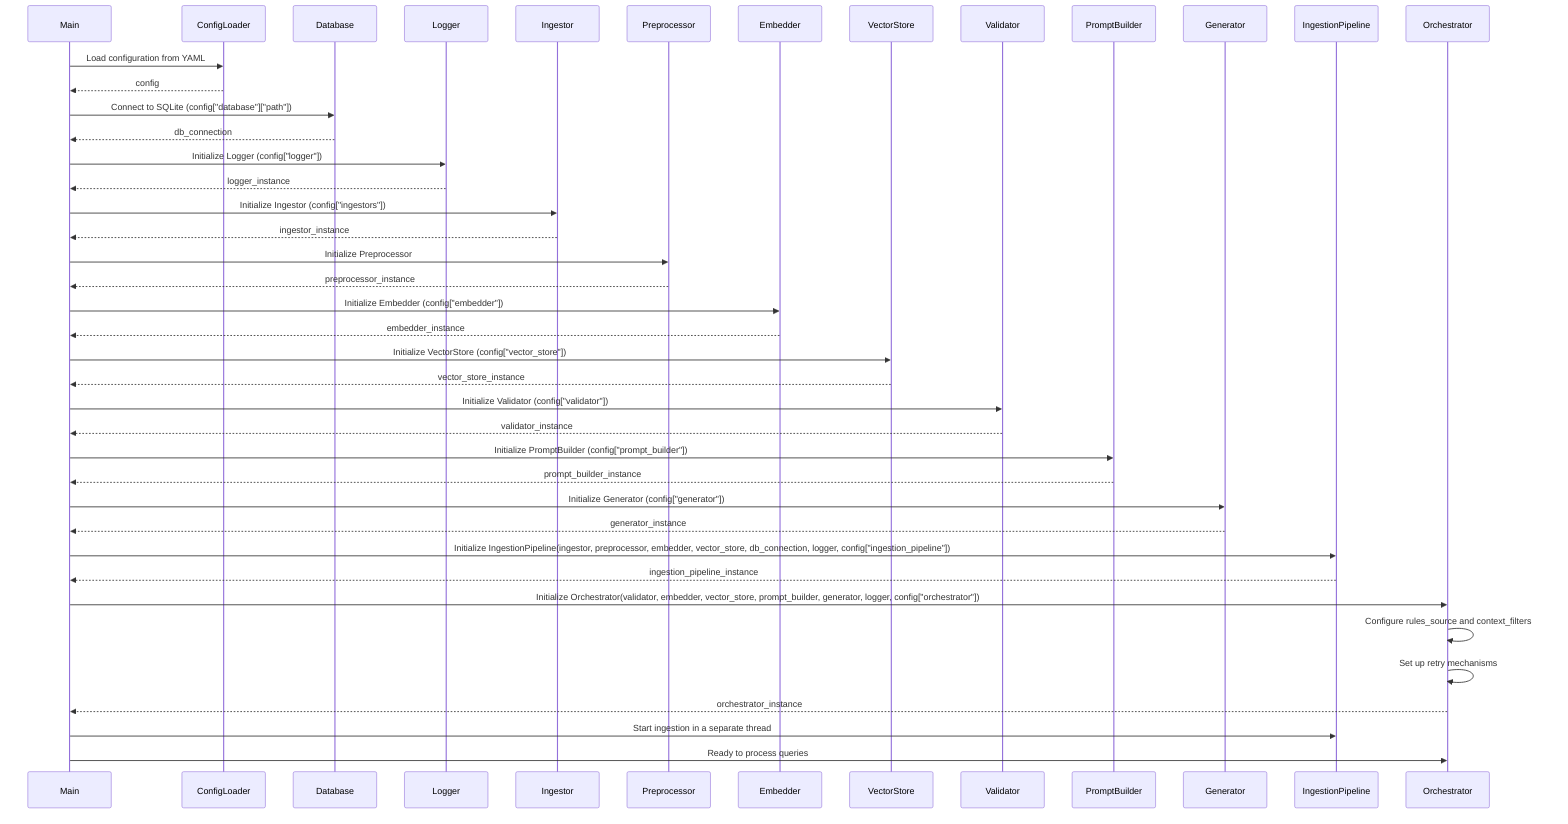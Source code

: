 sequenceDiagram
    participant Main
    participant ConfigLoader
    participant Database
    participant Logger
    participant Ingestor
    participant Preprocessor
    participant Embedder
    participant VectorStore
    participant Validator
    participant PromptBuilder
    participant Generator
    participant IngestionPipeline
    participant Orchestrator

    Main->>ConfigLoader: Load configuration from YAML
    ConfigLoader-->>Main: config
    Main->>Database: Connect to SQLite (config["database"]["path"])
    Database-->>Main: db_connection
    Main->>Logger: Initialize Logger (config["logger"])
    Logger-->>Main: logger_instance
    Main->>Ingestor: Initialize Ingestor (config["ingestors"])
    Ingestor-->>Main: ingestor_instance
    Main->>Preprocessor: Initialize Preprocessor
    Preprocessor-->>Main: preprocessor_instance
    Main->>Embedder: Initialize Embedder (config["embedder"])
    Embedder-->>Main: embedder_instance
    Main->>VectorStore: Initialize VectorStore (config["vector_store"])
    VectorStore-->>Main: vector_store_instance
    Main->>Validator: Initialize Validator (config["validator"])
    Validator-->>Main: validator_instance
    Main->>PromptBuilder: Initialize PromptBuilder (config["prompt_builder"])
    PromptBuilder-->>Main: prompt_builder_instance
    Main->>Generator: Initialize Generator (config["generator"])
    Generator-->>Main: generator_instance
    Main->>IngestionPipeline: Initialize IngestionPipeline(ingestor, preprocessor, embedder, vector_store, db_connection, logger, config["ingestion_pipeline"])
    IngestionPipeline-->>Main: ingestion_pipeline_instance
    Main->>Orchestrator: Initialize Orchestrator(validator, embedder, vector_store, prompt_builder, generator, logger, config["orchestrator"])
    Orchestrator->>Orchestrator: Configure rules_source and context_filters
    Orchestrator->>Orchestrator: Set up retry mechanisms
    Orchestrator-->>Main: orchestrator_instance
    Main->>IngestionPipeline: Start ingestion in a separate thread
    Main->>Orchestrator: Ready to process queries